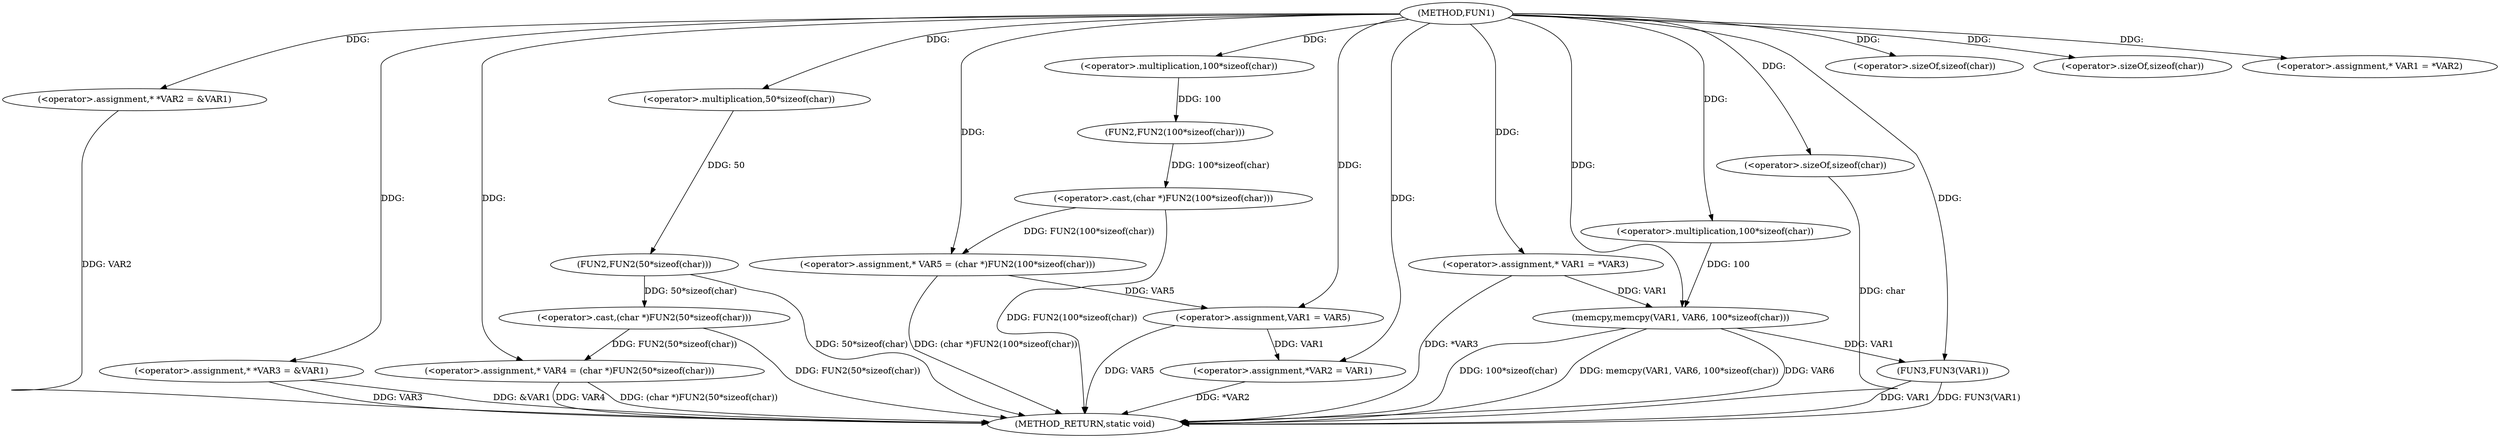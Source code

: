 digraph FUN1 {  
"1000100" [label = "(METHOD,FUN1)" ]
"1000163" [label = "(METHOD_RETURN,static void)" ]
"1000104" [label = "(<operator>.assignment,* *VAR2 = &VAR1)" ]
"1000109" [label = "(<operator>.assignment,* *VAR3 = &VAR1)" ]
"1000114" [label = "(<operator>.assignment,* VAR4 = (char *)FUN2(50*sizeof(char)))" ]
"1000116" [label = "(<operator>.cast,(char *)FUN2(50*sizeof(char)))" ]
"1000118" [label = "(FUN2,FUN2(50*sizeof(char)))" ]
"1000119" [label = "(<operator>.multiplication,50*sizeof(char))" ]
"1000121" [label = "(<operator>.sizeOf,sizeof(char))" ]
"1000124" [label = "(<operator>.assignment,* VAR5 = (char *)FUN2(100*sizeof(char)))" ]
"1000126" [label = "(<operator>.cast,(char *)FUN2(100*sizeof(char)))" ]
"1000128" [label = "(FUN2,FUN2(100*sizeof(char)))" ]
"1000129" [label = "(<operator>.multiplication,100*sizeof(char))" ]
"1000131" [label = "(<operator>.sizeOf,sizeof(char))" ]
"1000135" [label = "(<operator>.assignment,* VAR1 = *VAR2)" ]
"1000139" [label = "(<operator>.assignment,VAR1 = VAR5)" ]
"1000142" [label = "(<operator>.assignment,*VAR2 = VAR1)" ]
"1000148" [label = "(<operator>.assignment,* VAR1 = *VAR3)" ]
"1000154" [label = "(memcpy,memcpy(VAR1, VAR6, 100*sizeof(char)))" ]
"1000157" [label = "(<operator>.multiplication,100*sizeof(char))" ]
"1000159" [label = "(<operator>.sizeOf,sizeof(char))" ]
"1000161" [label = "(FUN3,FUN3(VAR1))" ]
  "1000124" -> "1000163"  [ label = "DDG: (char *)FUN2(100*sizeof(char))"] 
  "1000154" -> "1000163"  [ label = "DDG: 100*sizeof(char)"] 
  "1000104" -> "1000163"  [ label = "DDG: VAR2"] 
  "1000114" -> "1000163"  [ label = "DDG: VAR4"] 
  "1000116" -> "1000163"  [ label = "DDG: FUN2(50*sizeof(char))"] 
  "1000154" -> "1000163"  [ label = "DDG: memcpy(VAR1, VAR6, 100*sizeof(char))"] 
  "1000142" -> "1000163"  [ label = "DDG: *VAR2"] 
  "1000148" -> "1000163"  [ label = "DDG: *VAR3"] 
  "1000118" -> "1000163"  [ label = "DDG: 50*sizeof(char)"] 
  "1000161" -> "1000163"  [ label = "DDG: VAR1"] 
  "1000159" -> "1000163"  [ label = "DDG: char"] 
  "1000139" -> "1000163"  [ label = "DDG: VAR5"] 
  "1000109" -> "1000163"  [ label = "DDG: VAR3"] 
  "1000126" -> "1000163"  [ label = "DDG: FUN2(100*sizeof(char))"] 
  "1000154" -> "1000163"  [ label = "DDG: VAR6"] 
  "1000114" -> "1000163"  [ label = "DDG: (char *)FUN2(50*sizeof(char))"] 
  "1000109" -> "1000163"  [ label = "DDG: &VAR1"] 
  "1000161" -> "1000163"  [ label = "DDG: FUN3(VAR1)"] 
  "1000100" -> "1000104"  [ label = "DDG: "] 
  "1000100" -> "1000109"  [ label = "DDG: "] 
  "1000116" -> "1000114"  [ label = "DDG: FUN2(50*sizeof(char))"] 
  "1000100" -> "1000114"  [ label = "DDG: "] 
  "1000118" -> "1000116"  [ label = "DDG: 50*sizeof(char)"] 
  "1000119" -> "1000118"  [ label = "DDG: 50"] 
  "1000100" -> "1000119"  [ label = "DDG: "] 
  "1000100" -> "1000121"  [ label = "DDG: "] 
  "1000126" -> "1000124"  [ label = "DDG: FUN2(100*sizeof(char))"] 
  "1000100" -> "1000124"  [ label = "DDG: "] 
  "1000128" -> "1000126"  [ label = "DDG: 100*sizeof(char)"] 
  "1000129" -> "1000128"  [ label = "DDG: 100"] 
  "1000100" -> "1000129"  [ label = "DDG: "] 
  "1000100" -> "1000131"  [ label = "DDG: "] 
  "1000100" -> "1000135"  [ label = "DDG: "] 
  "1000124" -> "1000139"  [ label = "DDG: VAR5"] 
  "1000100" -> "1000139"  [ label = "DDG: "] 
  "1000139" -> "1000142"  [ label = "DDG: VAR1"] 
  "1000100" -> "1000142"  [ label = "DDG: "] 
  "1000100" -> "1000148"  [ label = "DDG: "] 
  "1000148" -> "1000154"  [ label = "DDG: VAR1"] 
  "1000100" -> "1000154"  [ label = "DDG: "] 
  "1000157" -> "1000154"  [ label = "DDG: 100"] 
  "1000100" -> "1000157"  [ label = "DDG: "] 
  "1000100" -> "1000159"  [ label = "DDG: "] 
  "1000154" -> "1000161"  [ label = "DDG: VAR1"] 
  "1000100" -> "1000161"  [ label = "DDG: "] 
}
